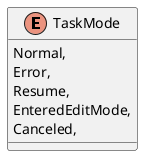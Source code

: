 @startuml
enum TaskMode {
    Normal,
    Error,
    Resume,
    EnteredEditMode,
    Canceled,
}
@enduml
